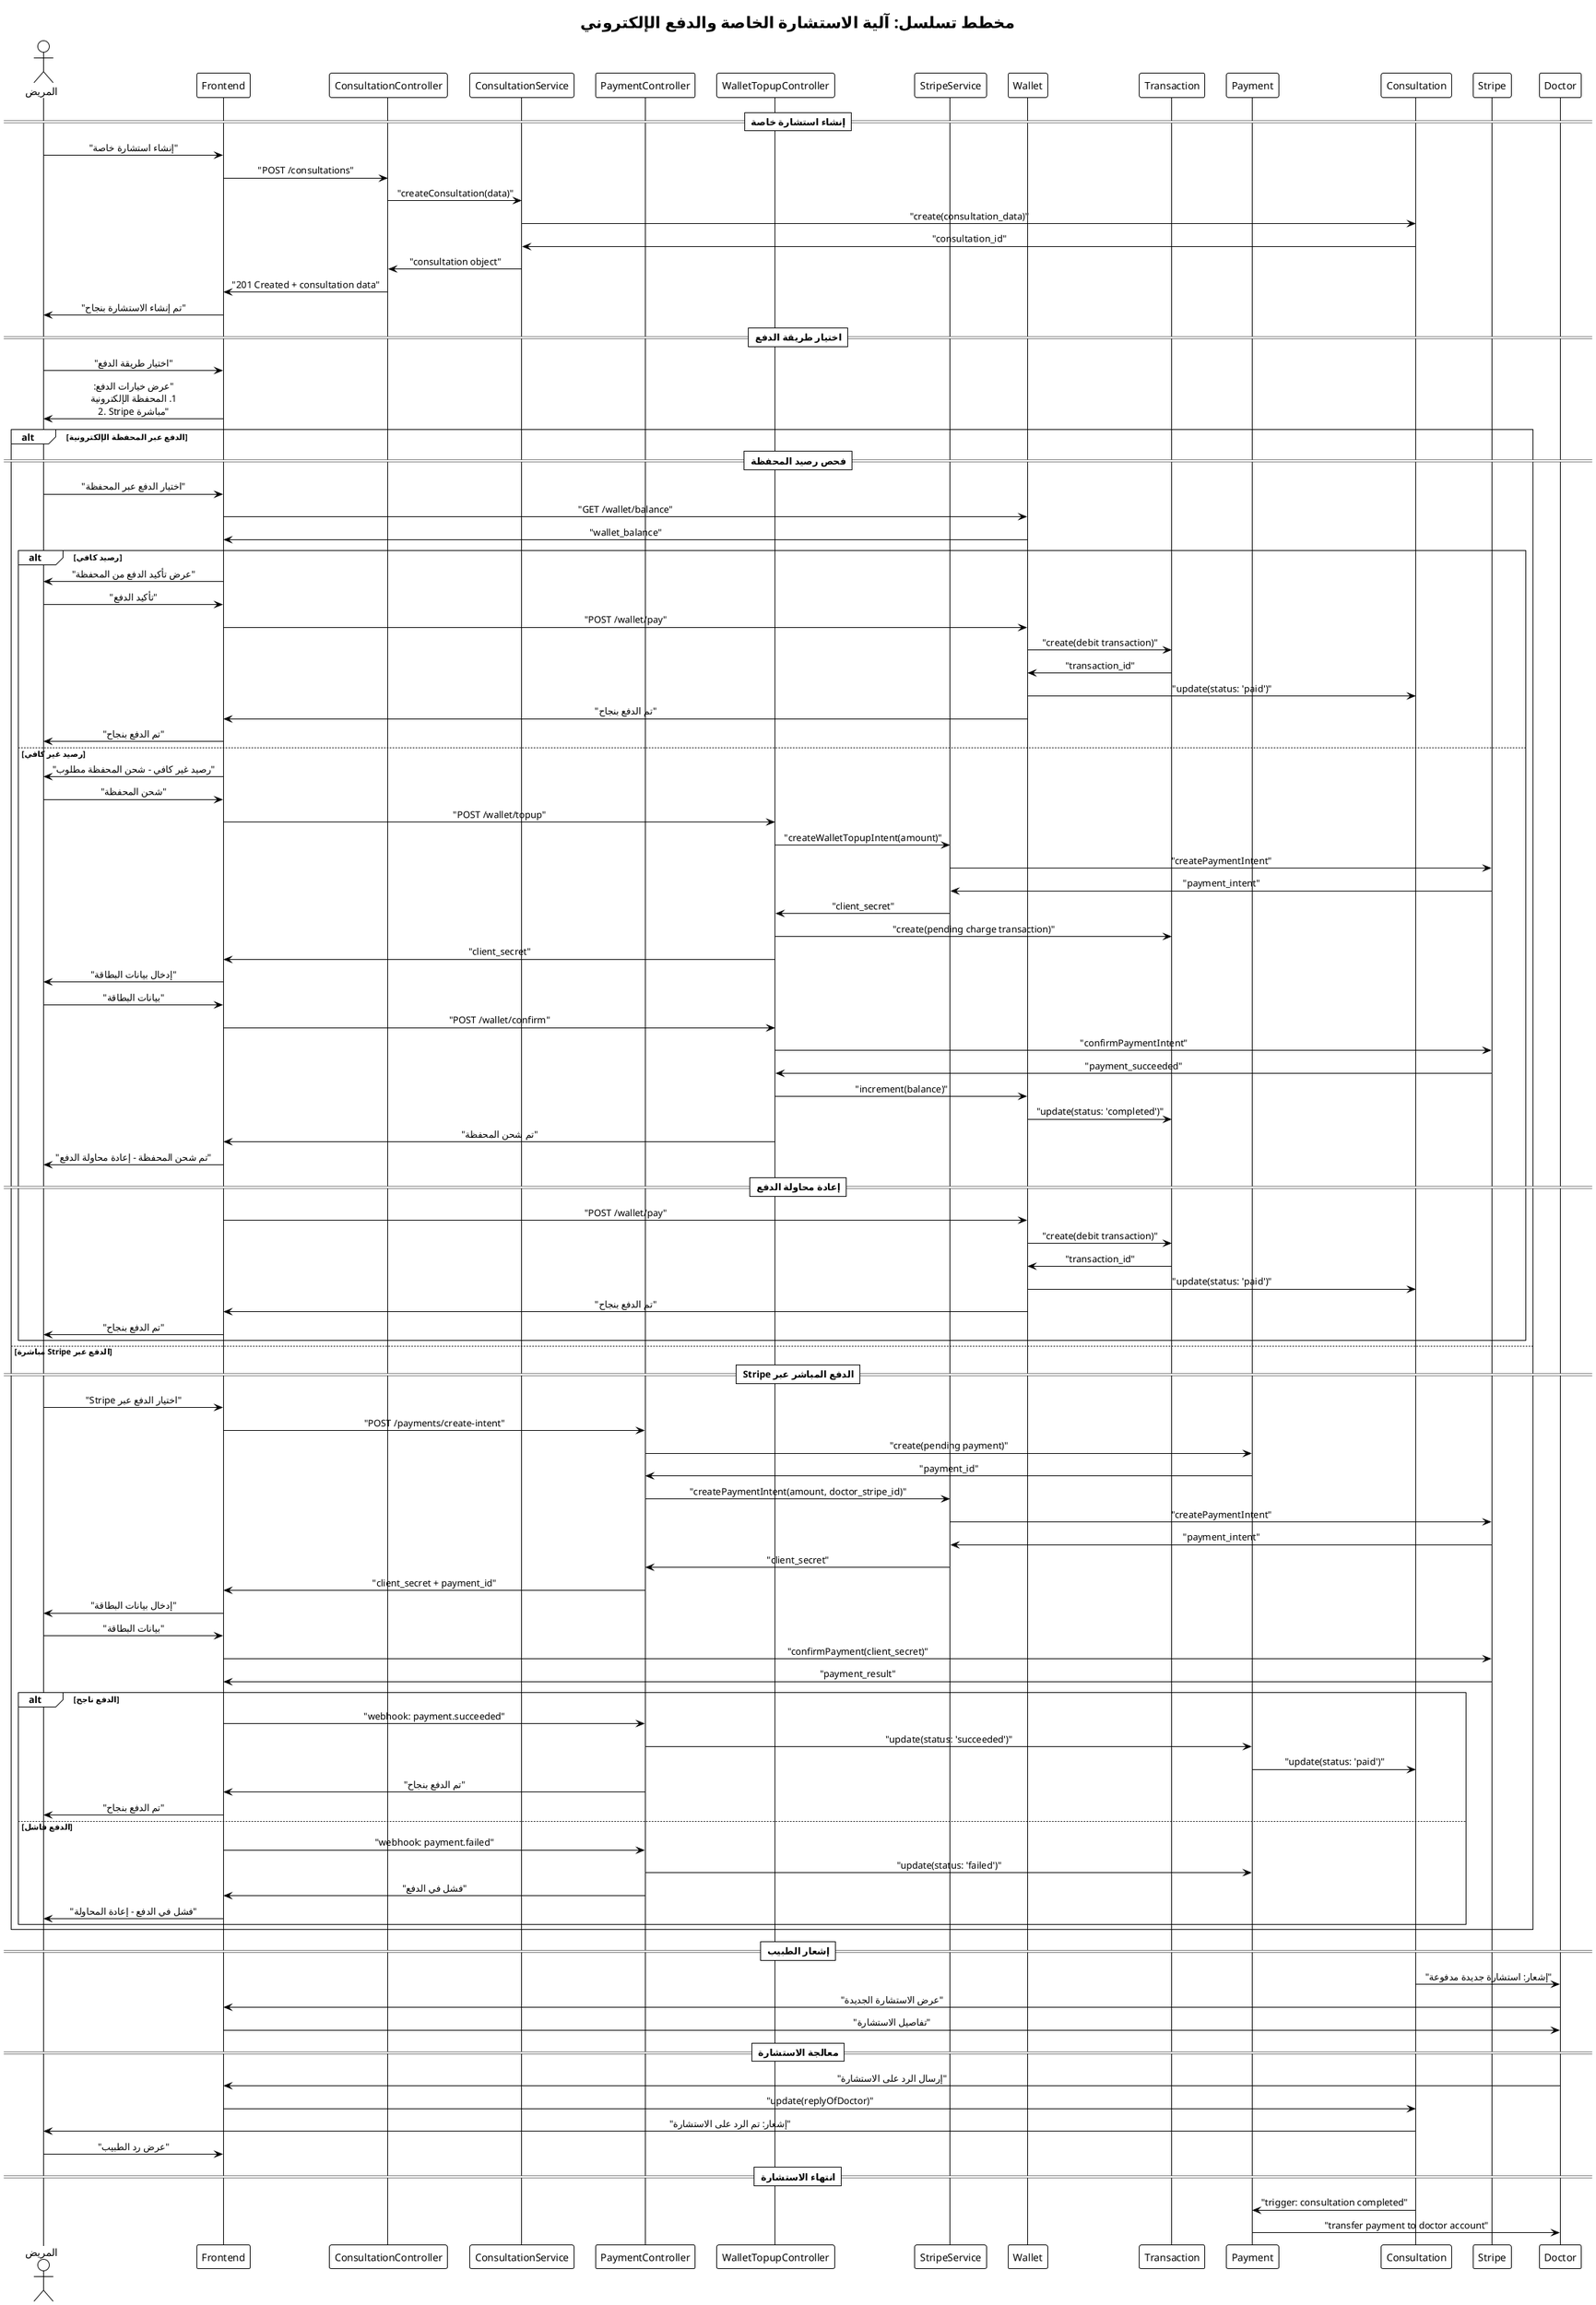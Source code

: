 @startuml "استشارة خاصة ودفع إلكتروني"
!theme plain
skinparam backgroundColor #FFFFFF
skinparam sequenceMessageAlign center
skinparam responseMessageBelowArrow true

title "مخطط تسلسل: آلية الاستشارة الخاصة والدفع الإلكتروني"

actor "المريض" as Patient
participant "Frontend" as Frontend
participant "ConsultationController" as ConsultationCtrl
participant "ConsultationService" as ConsultationService
participant "PaymentController" as PaymentCtrl
participant "WalletTopupController" as WalletCtrl
participant "StripeService" as StripeService
participant "Wallet" as Wallet
participant "Transaction" as Transaction
participant "Payment" as Payment
participant "Consultation" as Consultation
participant "Stripe" as Stripe
participant "Doctor" as Doctor

== إنشاء استشارة خاصة ==

Patient -> Frontend: "إنشاء استشارة خاصة"
Frontend -> ConsultationCtrl: "POST /consultations"
ConsultationCtrl -> ConsultationService: "createConsultation(data)"
ConsultationService -> Consultation: "create(consultation_data)"
Consultation -> ConsultationService: "consultation_id"
ConsultationService -> ConsultationCtrl: "consultation object"
ConsultationCtrl -> Frontend: "201 Created + consultation data"
Frontend -> Patient: "تم إنشاء الاستشارة بنجاح"

== اختيار طريقة الدفع ==

Patient -> Frontend: "اختيار طريقة الدفع"
Frontend -> Patient: "عرض خيارات الدفع:\n1. المحفظة الإلكترونية\n2. Stripe مباشرة"

alt الدفع عبر المحفظة الإلكترونية
    == فحص رصيد المحفظة ==
    Patient -> Frontend: "اختيار الدفع عبر المحفظة"
    Frontend -> Wallet: "GET /wallet/balance"
    Wallet -> Frontend: "wallet_balance"
    
    alt رصيد كافي
        Frontend -> Patient: "عرض تأكيد الدفع من المحفظة"
        Patient -> Frontend: "تأكيد الدفع"
        Frontend -> Wallet: "POST /wallet/pay"
        Wallet -> Transaction: "create(debit transaction)"
        Transaction -> Wallet: "transaction_id"
        Wallet -> Consultation: "update(status: 'paid')"
        Wallet -> Frontend: "تم الدفع بنجاح"
        Frontend -> Patient: "تم الدفع بنجاح"
        
    else رصيد غير كافي
        Frontend -> Patient: "رصيد غير كافي - شحن المحفظة مطلوب"
        Patient -> Frontend: "شحن المحفظة"
        Frontend -> WalletCtrl: "POST /wallet/topup"
        WalletCtrl -> StripeService: "createWalletTopupIntent(amount)"
        StripeService -> Stripe: "createPaymentIntent"
        Stripe -> StripeService: "payment_intent"
        StripeService -> WalletCtrl: "client_secret"
        WalletCtrl -> Transaction: "create(pending charge transaction)"
        WalletCtrl -> Frontend: "client_secret"
        Frontend -> Patient: "إدخال بيانات البطاقة"
        Patient -> Frontend: "بيانات البطاقة"
        Frontend -> WalletCtrl: "POST /wallet/confirm"
        WalletCtrl -> Stripe: "confirmPaymentIntent"
        Stripe -> WalletCtrl: "payment_succeeded"
        WalletCtrl -> Wallet: "increment(balance)"
        Wallet -> Transaction: "update(status: 'completed')"
        WalletCtrl -> Frontend: "تم شحن المحفظة"
        Frontend -> Patient: "تم شحن المحفظة - إعادة محاولة الدفع"
        
        == إعادة محاولة الدفع ==
        Frontend -> Wallet: "POST /wallet/pay"
        Wallet -> Transaction: "create(debit transaction)"
        Transaction -> Wallet: "transaction_id"
        Wallet -> Consultation: "update(status: 'paid')"
        Wallet -> Frontend: "تم الدفع بنجاح"
        Frontend -> Patient: "تم الدفع بنجاح"
    end
    
else الدفع عبر Stripe مباشرة
    == الدفع المباشر عبر Stripe ==
    Patient -> Frontend: "اختيار الدفع عبر Stripe"
    Frontend -> PaymentCtrl: "POST /payments/create-intent"
    PaymentCtrl -> Payment: "create(pending payment)"
    Payment -> PaymentCtrl: "payment_id"
    PaymentCtrl -> StripeService: "createPaymentIntent(amount, doctor_stripe_id)"
    StripeService -> Stripe: "createPaymentIntent"
    Stripe -> StripeService: "payment_intent"
    StripeService -> PaymentCtrl: "client_secret"
    PaymentCtrl -> Frontend: "client_secret + payment_id"
    Frontend -> Patient: "إدخال بيانات البطاقة"
    Patient -> Frontend: "بيانات البطاقة"
    Frontend -> Stripe: "confirmPayment(client_secret)"
    Stripe -> Frontend: "payment_result"
    
    alt الدفع ناجح
        Frontend -> PaymentCtrl: "webhook: payment.succeeded"
        PaymentCtrl -> Payment: "update(status: 'succeeded')"
        Payment -> Consultation: "update(status: 'paid')"
        PaymentCtrl -> Frontend: "تم الدفع بنجاح"
        Frontend -> Patient: "تم الدفع بنجاح"
        
    else الدفع فاشل
        Frontend -> PaymentCtrl: "webhook: payment.failed"
        PaymentCtrl -> Payment: "update(status: 'failed')"
        PaymentCtrl -> Frontend: "فشل في الدفع"
        Frontend -> Patient: "فشل في الدفع - إعادة المحاولة"
    end
end

== إشعار الطبيب ==

Consultation -> Doctor: "إشعار: استشارة جديدة مدفوعة"
Doctor -> Frontend: "عرض الاستشارة الجديدة"
Frontend -> Doctor: "تفاصيل الاستشارة"

== معالجة الاستشارة ==

Doctor -> Frontend: "إرسال الرد على الاستشارة"
Frontend -> Consultation: "update(replyOfDoctor)"
Consultation -> Patient: "إشعار: تم الرد على الاستشارة"
Patient -> Frontend: "عرض رد الطبيب"

== انتهاء الاستشارة ==

Consultation -> Payment: "trigger: consultation completed"
Payment -> Doctor: "transfer payment to doctor account"

@enduml
